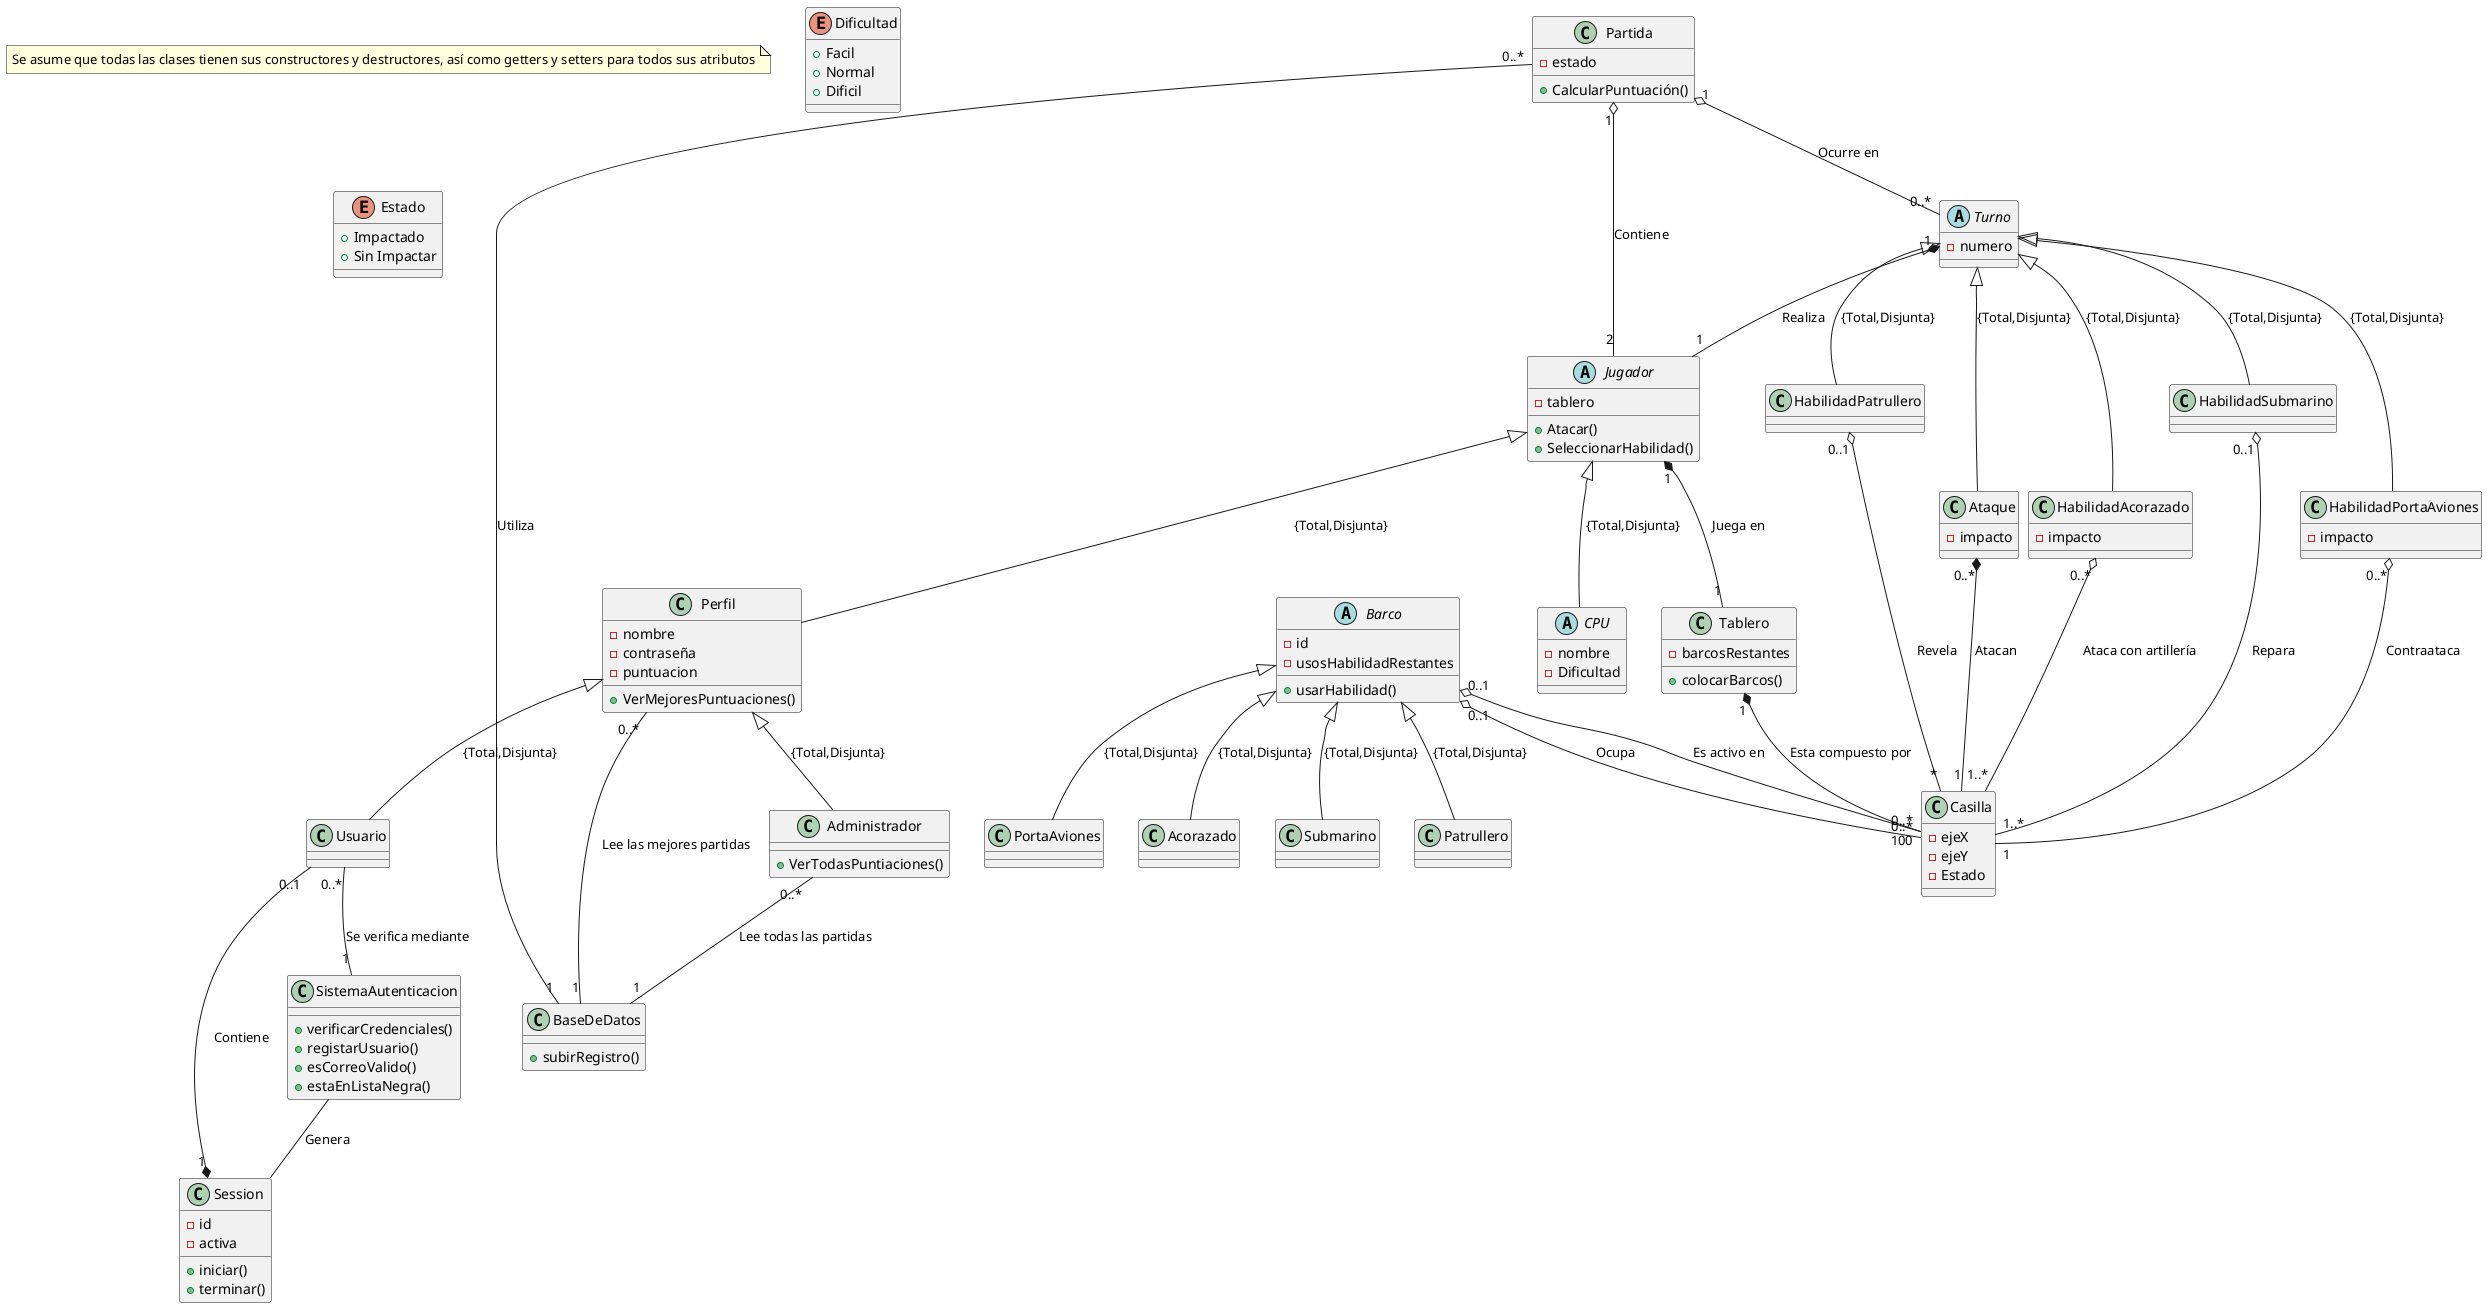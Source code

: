 @startuml
'https://plantuml.com/class-diagram
note "Se asume que todas las clases tienen sus constructores y destructores, así como getters y setters para todos sus atributos" as N1

class Tablero {
-barcosRestantes
+colocarBarcos()
}

class Casilla {
-ejeX
-ejeY
-Estado
}

abstract class Barco{
-id
-usosHabilidadRestantes
+usarHabilidad()
}

class Partida{
-estado
+CalcularPuntuación()
}

abstract class Jugador{
-tablero
+Atacar()
+SeleccionarHabilidad()
}

class Usuario{
}

abstract class Turno{
-numero
}

class Ataque{

-impacto
}

class BaseDeDatos{
+subirRegistro()
}

abstract class CPU {
-nombre
-Dificultad
}

class SistemaAutenticacion{
+verificarCredenciales()
+registarUsuario()
+esCorreoValido()
+estaEnListaNegra()
}
class Session{
-id
-activa
+iniciar()
+terminar()
}
enum Dificultad{
+Facil
+Normal
+Dificil
}
enum Estado{
+Impactado
+Sin Impactar
}
class HabilidadAcorazado {
-impacto
}
class HabilidadPortaAviones{
-impacto
}
class Perfil {
-nombre
-contraseña
-puntuacion
+VerMejoresPuntuaciones()
}
class Administrador {
+VerTodasPuntiaciones()
}


Jugador <|-- Perfil :{Total,Disjunta}
Jugador <|-- CPU :{Total,Disjunta}
Turno <|-- Ataque:{Total,Disjunta}
Barco <|-- PortaAviones:{Total,Disjunta}
Barco <|-- Acorazado:{Total,Disjunta}
Barco <|-- Submarino:{Total,Disjunta}
Barco <|-- Patrullero:{Total,Disjunta}
Tablero "1" *-- "100" Casilla : Esta compuesto por
Barco "0..1" o-- " 0..*" Casilla : Ocupa
Barco "0..1" o-- " 0..*" Casilla : Es activo en
Jugador "1" *-- "1"Tablero : Juega en
Partida "1" o-- "2" Jugador : Contiene
Partida "1" o-- "0..*" Turno : Ocurre en
Partida "0..*" -- "1" BaseDeDatos : Utiliza
Turno <|-- HabilidadPortaAviones:{Total,Disjunta}
Turno <|-- HabilidadAcorazado:{Total,Disjunta}
Turno <|-- HabilidadSubmarino:{Total,Disjunta}
Turno <|-- HabilidadPatrullero:{Total,Disjunta}
Turno "1" *-- "1" Jugador : Realiza
Usuario "0..*" -- "1" SistemaAutenticacion : Se verifica mediante
SistemaAutenticacion -- Session : Genera
Session "1" *-- "0..1" Usuario : Contiene
Ataque "0..*" *-- "1" Casilla : Atacan
HabilidadPortaAviones "0..*" o-- "1" Casilla : Contraataca
HabilidadAcorazado "0..*" o-- "1..*" Casilla : Ataca con artillería
HabilidadSubmarino "0..1" o-- "1..*" Casilla : Repara
HabilidadPatrullero "0..1" o-- "*" Casilla : Revela
Perfil <|-- Usuario:{Total,Disjunta}
Perfil <|-- Administrador:{Total,Disjunta}
Perfil "0..*" -- "1" BaseDeDatos:Lee las mejores partidas
Administrador "0..*" -- "1" BaseDeDatos:Lee todas las partidas





@enduml
